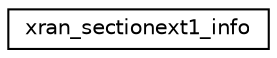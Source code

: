 digraph "Graphical Class Hierarchy"
{
 // LATEX_PDF_SIZE
  edge [fontname="Helvetica",fontsize="10",labelfontname="Helvetica",labelfontsize="10"];
  node [fontname="Helvetica",fontsize="10",shape=record];
  rankdir="LR";
  Node0 [label="xran_sectionext1_info",height=0.2,width=0.4,color="black", fillcolor="white", style="filled",URL="$structxran__sectionext1__info.html",tooltip=" "];
}
